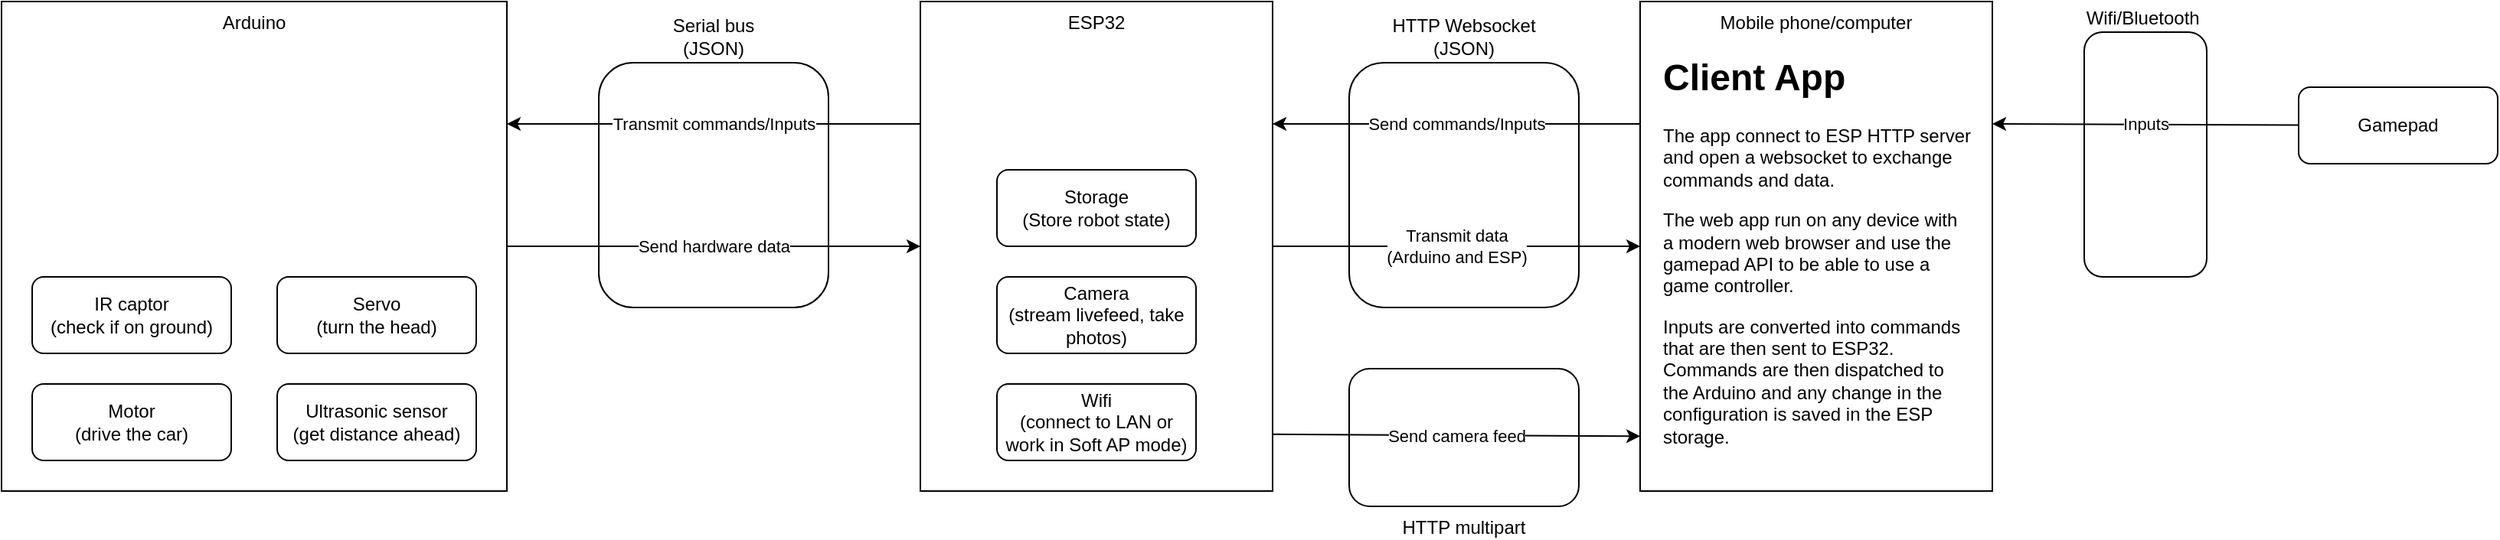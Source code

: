 <mxfile>
    <diagram id="uXWyrIWMhvKCNZpPUKIV" name="Page-1">
        <mxGraphModel dx="2200" dy="796" grid="1" gridSize="10" guides="1" tooltips="1" connect="1" arrows="1" fold="1" page="1" pageScale="1" pageWidth="850" pageHeight="1100" math="0" shadow="0">
            <root>
                <mxCell id="0"/>
                <mxCell id="1" parent="0"/>
                <mxCell id="67" value="HTTP Websocket&lt;br&gt;(JSON)" style="rounded=1;whiteSpace=wrap;html=1;verticalAlign=bottom;labelPosition=center;verticalLabelPosition=top;align=center;" vertex="1" parent="1">
                    <mxGeometry x="480" y="400" width="150" height="160" as="geometry"/>
                </mxCell>
                <mxCell id="63" value="Serial bus&lt;br&gt;(JSON)" style="rounded=1;whiteSpace=wrap;html=1;verticalAlign=bottom;labelPosition=center;verticalLabelPosition=top;align=center;" vertex="1" parent="1">
                    <mxGeometry x="-10" y="400" width="150" height="160" as="geometry"/>
                </mxCell>
                <mxCell id="59" value="HTTP multipart" style="rounded=1;whiteSpace=wrap;html=1;verticalAlign=top;horizontal=1;labelPosition=center;verticalLabelPosition=bottom;align=center;" parent="1" vertex="1">
                    <mxGeometry x="480" y="600" width="150" height="90" as="geometry"/>
                </mxCell>
                <mxCell id="53" value="Wifi/Bluetooth&amp;nbsp;" style="rounded=1;whiteSpace=wrap;html=1;verticalAlign=bottom;horizontal=1;labelPosition=center;verticalLabelPosition=top;align=center;" parent="1" vertex="1">
                    <mxGeometry x="960" y="380" width="80" height="160" as="geometry"/>
                </mxCell>
                <mxCell id="23" value="Send commands/Inputs" style="edgeStyle=none;html=1;startArrow=classic;startFill=1;exitX=1;exitY=0.25;exitDx=0;exitDy=0;entryX=0;entryY=0.25;entryDx=0;entryDy=0;endArrow=none;endFill=0;" parent="1" source="26" target="28" edge="1">
                    <mxGeometry relative="1" as="geometry">
                        <mxPoint as="offset"/>
                    </mxGeometry>
                </mxCell>
                <mxCell id="25" value="Transmit commands/Inputs" style="edgeStyle=none;html=1;exitX=0;exitY=0.25;exitDx=0;exitDy=0;entryX=1;entryY=0.25;entryDx=0;entryDy=0;" parent="1" source="26" target="30" edge="1">
                    <mxGeometry relative="1" as="geometry"/>
                </mxCell>
                <mxCell id="47" value="Transmit data &lt;br&gt;(Arduino and ESP)" style="edgeStyle=none;html=1;entryX=0;entryY=0.5;entryDx=0;entryDy=0;startArrow=none;startFill=0;endArrow=classic;endFill=1;" parent="1" source="26" target="28" edge="1">
                    <mxGeometry relative="1" as="geometry"/>
                </mxCell>
                <mxCell id="58" value="Send camera feed" style="edgeStyle=none;html=1;entryX=0;entryY=0.888;entryDx=0;entryDy=0;startArrow=none;startFill=0;endArrow=classic;endFill=1;entryPerimeter=0;exitX=0.996;exitY=0.884;exitDx=0;exitDy=0;exitPerimeter=0;" parent="1" source="26" target="28" edge="1">
                    <mxGeometry relative="1" as="geometry">
                        <mxPoint x="430" y="600" as="sourcePoint"/>
                    </mxGeometry>
                </mxCell>
                <mxCell id="26" value="ESP32" style="rounded=0;whiteSpace=wrap;html=1;verticalAlign=top;" parent="1" vertex="1">
                    <mxGeometry x="200" y="360" width="230" height="320" as="geometry"/>
                </mxCell>
                <mxCell id="28" value="Mobile phone/computer&lt;br&gt;" style="rounded=0;whiteSpace=wrap;html=1;verticalAlign=top;" parent="1" vertex="1">
                    <mxGeometry x="670" y="360" width="230" height="320" as="geometry"/>
                </mxCell>
                <mxCell id="48" value="Send hardware data" style="edgeStyle=none;html=1;startArrow=none;startFill=0;endArrow=classic;endFill=1;" parent="1" source="30" target="26" edge="1">
                    <mxGeometry relative="1" as="geometry"/>
                </mxCell>
                <mxCell id="30" value="Arduino" style="rounded=0;whiteSpace=wrap;html=1;verticalAlign=top;" parent="1" vertex="1">
                    <mxGeometry x="-400" y="360" width="330" height="320" as="geometry"/>
                </mxCell>
                <mxCell id="31" value="Motor&lt;br&gt;(drive the car)" style="rounded=1;whiteSpace=wrap;html=1;" parent="1" vertex="1">
                    <mxGeometry x="-380" y="610" width="130" height="50" as="geometry"/>
                </mxCell>
                <mxCell id="32" value="Servo&lt;br&gt;(turn the head)" style="rounded=1;whiteSpace=wrap;html=1;" parent="1" vertex="1">
                    <mxGeometry x="-220" y="540" width="130" height="50" as="geometry"/>
                </mxCell>
                <mxCell id="33" value="IR captor&lt;br&gt;(check if on ground)" style="rounded=1;whiteSpace=wrap;html=1;" parent="1" vertex="1">
                    <mxGeometry x="-380" y="540" width="130" height="50" as="geometry"/>
                </mxCell>
                <mxCell id="34" value="Ultrasonic sensor&lt;br&gt;(get distance ahead)" style="rounded=1;whiteSpace=wrap;html=1;" parent="1" vertex="1">
                    <mxGeometry x="-220" y="610" width="130" height="50" as="geometry"/>
                </mxCell>
                <mxCell id="35" value="Camera&lt;br&gt;(stream livefeed, take photos)" style="rounded=1;whiteSpace=wrap;html=1;" parent="1" vertex="1">
                    <mxGeometry x="250" y="540" width="130" height="50" as="geometry"/>
                </mxCell>
                <mxCell id="36" value="Wifi&lt;br&gt;(connect to LAN or work in Soft AP mode)" style="rounded=1;whiteSpace=wrap;html=1;" parent="1" vertex="1">
                    <mxGeometry x="250" y="610" width="130" height="50" as="geometry"/>
                </mxCell>
                <mxCell id="41" value="Inputs" style="edgeStyle=none;html=1;" parent="1" source="39" edge="1">
                    <mxGeometry relative="1" as="geometry">
                        <mxPoint x="900" y="440" as="targetPoint"/>
                    </mxGeometry>
                </mxCell>
                <mxCell id="39" value="Gamepad" style="rounded=1;whiteSpace=wrap;html=1;" parent="1" vertex="1">
                    <mxGeometry x="1100" y="416" width="130" height="50" as="geometry"/>
                </mxCell>
                <mxCell id="42" value="Storage&lt;br&gt;(Store robot state)" style="rounded=1;whiteSpace=wrap;html=1;" parent="1" vertex="1">
                    <mxGeometry x="250" y="470" width="130" height="50" as="geometry"/>
                </mxCell>
                <mxCell id="73" value="&lt;h1&gt;Client App&lt;/h1&gt;&lt;p&gt;&lt;span style=&quot;text-align: center;&quot;&gt;The app connect to ESP HTTP server and open a websocket to exchange commands and data.&lt;/span&gt;&lt;br&gt;&lt;/p&gt;&lt;p&gt;&lt;span style=&quot;text-align: center;&quot;&gt;The web app run on any device with a modern web browser and use the gamepad API to be able to use a&amp;nbsp; game controller.&lt;/span&gt;&lt;/p&gt;&lt;p&gt;&lt;span style=&quot;text-align: center;&quot;&gt;Inputs are converted into commands that are then sent to ESP32. Commands are then dispatched to the Arduino and any change in the configuration is saved in the ESP storage.&lt;/span&gt;&lt;/p&gt;" style="text;html=1;strokeColor=none;fillColor=none;spacing=5;spacingTop=-20;whiteSpace=wrap;overflow=hidden;rounded=0;" vertex="1" parent="1">
                    <mxGeometry x="680" y="390" width="210" height="290" as="geometry"/>
                </mxCell>
            </root>
        </mxGraphModel>
    </diagram>
</mxfile>
